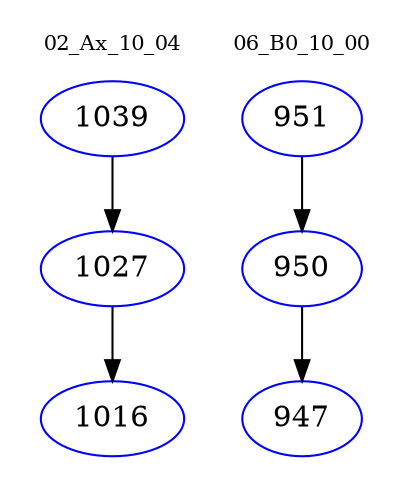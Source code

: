 digraph{
subgraph cluster_0 {
color = white
label = "02_Ax_10_04";
fontsize=10;
T0_1039 [label="1039", color="blue"]
T0_1039 -> T0_1027 [color="black"]
T0_1027 [label="1027", color="blue"]
T0_1027 -> T0_1016 [color="black"]
T0_1016 [label="1016", color="blue"]
}
subgraph cluster_1 {
color = white
label = "06_B0_10_00";
fontsize=10;
T1_951 [label="951", color="blue"]
T1_951 -> T1_950 [color="black"]
T1_950 [label="950", color="blue"]
T1_950 -> T1_947 [color="black"]
T1_947 [label="947", color="blue"]
}
}
